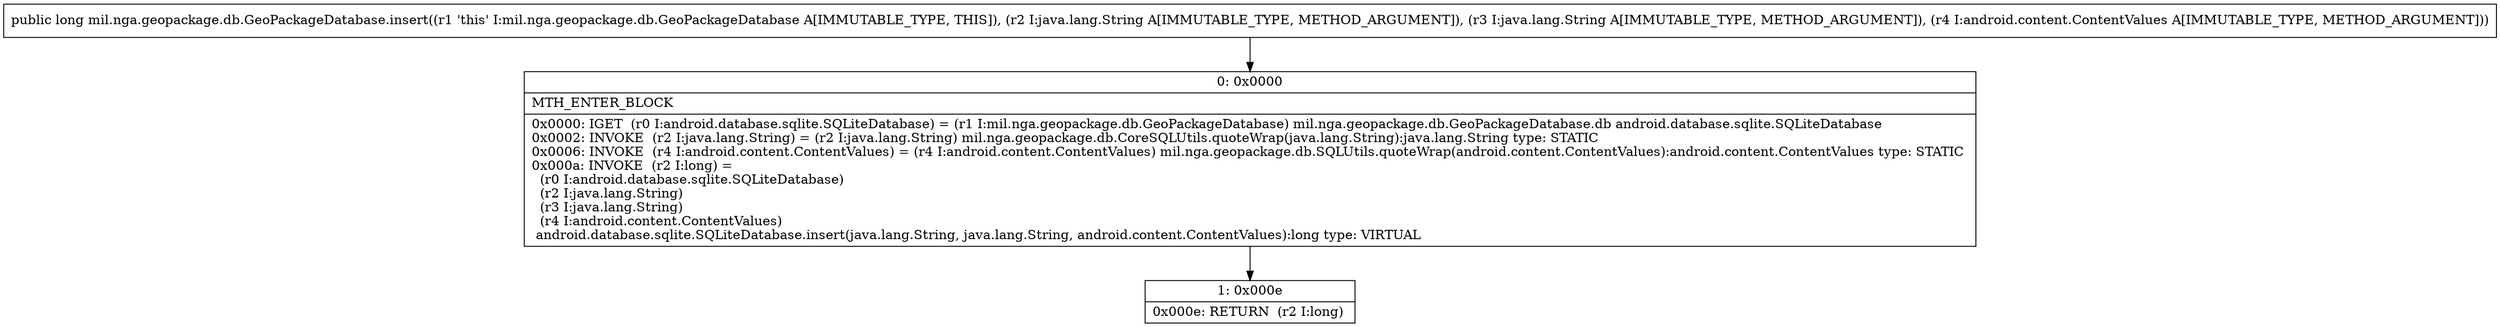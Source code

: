 digraph "CFG formil.nga.geopackage.db.GeoPackageDatabase.insert(Ljava\/lang\/String;Ljava\/lang\/String;Landroid\/content\/ContentValues;)J" {
Node_0 [shape=record,label="{0\:\ 0x0000|MTH_ENTER_BLOCK\l|0x0000: IGET  (r0 I:android.database.sqlite.SQLiteDatabase) = (r1 I:mil.nga.geopackage.db.GeoPackageDatabase) mil.nga.geopackage.db.GeoPackageDatabase.db android.database.sqlite.SQLiteDatabase \l0x0002: INVOKE  (r2 I:java.lang.String) = (r2 I:java.lang.String) mil.nga.geopackage.db.CoreSQLUtils.quoteWrap(java.lang.String):java.lang.String type: STATIC \l0x0006: INVOKE  (r4 I:android.content.ContentValues) = (r4 I:android.content.ContentValues) mil.nga.geopackage.db.SQLUtils.quoteWrap(android.content.ContentValues):android.content.ContentValues type: STATIC \l0x000a: INVOKE  (r2 I:long) = \l  (r0 I:android.database.sqlite.SQLiteDatabase)\l  (r2 I:java.lang.String)\l  (r3 I:java.lang.String)\l  (r4 I:android.content.ContentValues)\l android.database.sqlite.SQLiteDatabase.insert(java.lang.String, java.lang.String, android.content.ContentValues):long type: VIRTUAL \l}"];
Node_1 [shape=record,label="{1\:\ 0x000e|0x000e: RETURN  (r2 I:long) \l}"];
MethodNode[shape=record,label="{public long mil.nga.geopackage.db.GeoPackageDatabase.insert((r1 'this' I:mil.nga.geopackage.db.GeoPackageDatabase A[IMMUTABLE_TYPE, THIS]), (r2 I:java.lang.String A[IMMUTABLE_TYPE, METHOD_ARGUMENT]), (r3 I:java.lang.String A[IMMUTABLE_TYPE, METHOD_ARGUMENT]), (r4 I:android.content.ContentValues A[IMMUTABLE_TYPE, METHOD_ARGUMENT])) }"];
MethodNode -> Node_0;
Node_0 -> Node_1;
}

